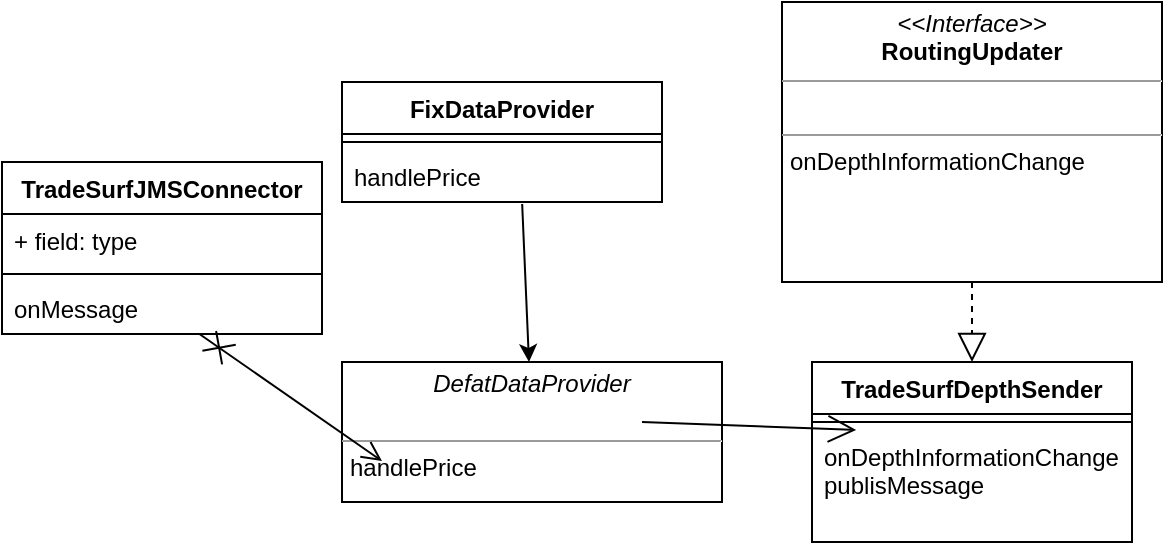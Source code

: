 <mxfile version="14.4.4" type="github">
  <diagram id="lwXAbnOvmg4ul9OJRmCZ" name="Page-1">
    <mxGraphModel dx="939" dy="609" grid="1" gridSize="10" guides="1" tooltips="1" connect="1" arrows="1" fold="1" page="1" pageScale="1" pageWidth="827" pageHeight="1169" math="0" shadow="0">
      <root>
        <mxCell id="0" />
        <mxCell id="1" parent="0" />
        <mxCell id="J9pMRNIuIkpP3GrGB2DM-2" value="&lt;p style=&quot;margin: 0px ; margin-top: 4px ; text-align: center&quot;&gt;&lt;i&gt;DefatDataProvider&lt;/i&gt;&lt;/p&gt;&lt;p style=&quot;margin: 0px ; margin-left: 4px&quot;&gt;&lt;br&gt;&lt;/p&gt;&lt;hr size=&quot;1&quot;&gt;&lt;p style=&quot;margin: 0px ; margin-left: 4px&quot;&gt;handlePrice&lt;/p&gt;" style="verticalAlign=top;align=left;overflow=fill;fontSize=12;fontFamily=Helvetica;html=1;" vertex="1" parent="1">
          <mxGeometry x="190" y="190" width="190" height="70" as="geometry" />
        </mxCell>
        <mxCell id="J9pMRNIuIkpP3GrGB2DM-3" value="FixDataProvider" style="swimlane;fontStyle=1;align=center;verticalAlign=top;childLayout=stackLayout;horizontal=1;startSize=26;horizontalStack=0;resizeParent=1;resizeParentMax=0;resizeLast=0;collapsible=1;marginBottom=0;" vertex="1" parent="1">
          <mxGeometry x="190" y="50" width="160" height="60" as="geometry" />
        </mxCell>
        <mxCell id="J9pMRNIuIkpP3GrGB2DM-5" value="" style="line;strokeWidth=1;fillColor=none;align=left;verticalAlign=middle;spacingTop=-1;spacingLeft=3;spacingRight=3;rotatable=0;labelPosition=right;points=[];portConstraint=eastwest;" vertex="1" parent="J9pMRNIuIkpP3GrGB2DM-3">
          <mxGeometry y="26" width="160" height="8" as="geometry" />
        </mxCell>
        <mxCell id="J9pMRNIuIkpP3GrGB2DM-6" value="handlePrice" style="text;strokeColor=none;fillColor=none;align=left;verticalAlign=top;spacingLeft=4;spacingRight=4;overflow=hidden;rotatable=0;points=[[0,0.5],[1,0.5]];portConstraint=eastwest;" vertex="1" parent="J9pMRNIuIkpP3GrGB2DM-3">
          <mxGeometry y="34" width="160" height="26" as="geometry" />
        </mxCell>
        <mxCell id="J9pMRNIuIkpP3GrGB2DM-10" value="" style="endArrow=classic;html=1;exitX=0.563;exitY=1.038;exitDx=0;exitDy=0;exitPerimeter=0;" edge="1" parent="1" source="J9pMRNIuIkpP3GrGB2DM-6" target="J9pMRNIuIkpP3GrGB2DM-2">
          <mxGeometry width="50" height="50" relative="1" as="geometry">
            <mxPoint x="140" y="330" as="sourcePoint" />
            <mxPoint x="190" y="280" as="targetPoint" />
          </mxGeometry>
        </mxCell>
        <mxCell id="J9pMRNIuIkpP3GrGB2DM-11" value="TradeSurfDepthSender" style="swimlane;fontStyle=1;align=center;verticalAlign=top;childLayout=stackLayout;horizontal=1;startSize=26;horizontalStack=0;resizeParent=1;resizeParentMax=0;resizeLast=0;collapsible=1;marginBottom=0;" vertex="1" parent="1">
          <mxGeometry x="425" y="190" width="160" height="90" as="geometry" />
        </mxCell>
        <mxCell id="J9pMRNIuIkpP3GrGB2DM-13" value="" style="line;strokeWidth=1;fillColor=none;align=left;verticalAlign=middle;spacingTop=-1;spacingLeft=3;spacingRight=3;rotatable=0;labelPosition=right;points=[];portConstraint=eastwest;" vertex="1" parent="J9pMRNIuIkpP3GrGB2DM-11">
          <mxGeometry y="26" width="160" height="8" as="geometry" />
        </mxCell>
        <mxCell id="J9pMRNIuIkpP3GrGB2DM-14" value="onDepthInformationChange&#xa;publisMessage" style="text;strokeColor=none;fillColor=none;align=left;verticalAlign=top;spacingLeft=4;spacingRight=4;overflow=hidden;rotatable=0;points=[[0,0.5],[1,0.5]];portConstraint=eastwest;" vertex="1" parent="J9pMRNIuIkpP3GrGB2DM-11">
          <mxGeometry y="34" width="160" height="56" as="geometry" />
        </mxCell>
        <mxCell id="J9pMRNIuIkpP3GrGB2DM-15" value="&lt;p style=&quot;margin: 0px ; margin-top: 4px ; text-align: center&quot;&gt;&lt;i&gt;&amp;lt;&amp;lt;Interface&amp;gt;&amp;gt;&lt;/i&gt;&lt;br&gt;&lt;b&gt;RoutingUpdater&lt;/b&gt;&lt;/p&gt;&lt;hr size=&quot;1&quot;&gt;&lt;p style=&quot;margin: 0px ; margin-left: 4px&quot;&gt;&lt;br&gt;&lt;/p&gt;&lt;hr size=&quot;1&quot;&gt;&lt;p style=&quot;margin: 0px ; margin-left: 4px&quot;&gt;onDepthInformationChange&lt;/p&gt;" style="verticalAlign=top;align=left;overflow=fill;fontSize=12;fontFamily=Helvetica;html=1;" vertex="1" parent="1">
          <mxGeometry x="410" y="10" width="190" height="140" as="geometry" />
        </mxCell>
        <mxCell id="J9pMRNIuIkpP3GrGB2DM-16" value="" style="endArrow=block;dashed=1;endFill=0;endSize=12;html=1;" edge="1" parent="1" source="J9pMRNIuIkpP3GrGB2DM-15" target="J9pMRNIuIkpP3GrGB2DM-11">
          <mxGeometry width="160" relative="1" as="geometry">
            <mxPoint x="590" y="160" as="sourcePoint" />
            <mxPoint x="750" y="160" as="targetPoint" />
          </mxGeometry>
        </mxCell>
        <mxCell id="J9pMRNIuIkpP3GrGB2DM-17" value="" style="endArrow=open;endFill=1;endSize=12;html=1;entryX=0.138;entryY=1;entryDx=0;entryDy=0;entryPerimeter=0;" edge="1" parent="1" target="J9pMRNIuIkpP3GrGB2DM-13">
          <mxGeometry width="160" relative="1" as="geometry">
            <mxPoint x="340" y="220" as="sourcePoint" />
            <mxPoint x="460" y="260" as="targetPoint" />
            <Array as="points">
              <mxPoint x="340" y="220" />
            </Array>
          </mxGeometry>
        </mxCell>
        <mxCell id="J9pMRNIuIkpP3GrGB2DM-18" value="TradeSurfJMSConnector" style="swimlane;fontStyle=1;align=center;verticalAlign=top;childLayout=stackLayout;horizontal=1;startSize=26;horizontalStack=0;resizeParent=1;resizeParentMax=0;resizeLast=0;collapsible=1;marginBottom=0;" vertex="1" parent="1">
          <mxGeometry x="20" y="90" width="160" height="86" as="geometry" />
        </mxCell>
        <mxCell id="J9pMRNIuIkpP3GrGB2DM-19" value="+ field: type" style="text;strokeColor=none;fillColor=none;align=left;verticalAlign=top;spacingLeft=4;spacingRight=4;overflow=hidden;rotatable=0;points=[[0,0.5],[1,0.5]];portConstraint=eastwest;" vertex="1" parent="J9pMRNIuIkpP3GrGB2DM-18">
          <mxGeometry y="26" width="160" height="26" as="geometry" />
        </mxCell>
        <mxCell id="J9pMRNIuIkpP3GrGB2DM-20" value="" style="line;strokeWidth=1;fillColor=none;align=left;verticalAlign=middle;spacingTop=-1;spacingLeft=3;spacingRight=3;rotatable=0;labelPosition=right;points=[];portConstraint=eastwest;" vertex="1" parent="J9pMRNIuIkpP3GrGB2DM-18">
          <mxGeometry y="52" width="160" height="8" as="geometry" />
        </mxCell>
        <mxCell id="J9pMRNIuIkpP3GrGB2DM-21" value="onMessage" style="text;strokeColor=none;fillColor=none;align=left;verticalAlign=top;spacingLeft=4;spacingRight=4;overflow=hidden;rotatable=0;points=[[0,0.5],[1,0.5]];portConstraint=eastwest;" vertex="1" parent="J9pMRNIuIkpP3GrGB2DM-18">
          <mxGeometry y="60" width="160" height="26" as="geometry" />
        </mxCell>
        <mxCell id="J9pMRNIuIkpP3GrGB2DM-22" value="" style="endArrow=open;startArrow=cross;endFill=0;startFill=0;endSize=8;startSize=10;html=1;" edge="1" parent="1" source="J9pMRNIuIkpP3GrGB2DM-21">
          <mxGeometry width="160" relative="1" as="geometry">
            <mxPoint x="50" y="239.5" as="sourcePoint" />
            <mxPoint x="210" y="239.5" as="targetPoint" />
          </mxGeometry>
        </mxCell>
      </root>
    </mxGraphModel>
  </diagram>
</mxfile>
